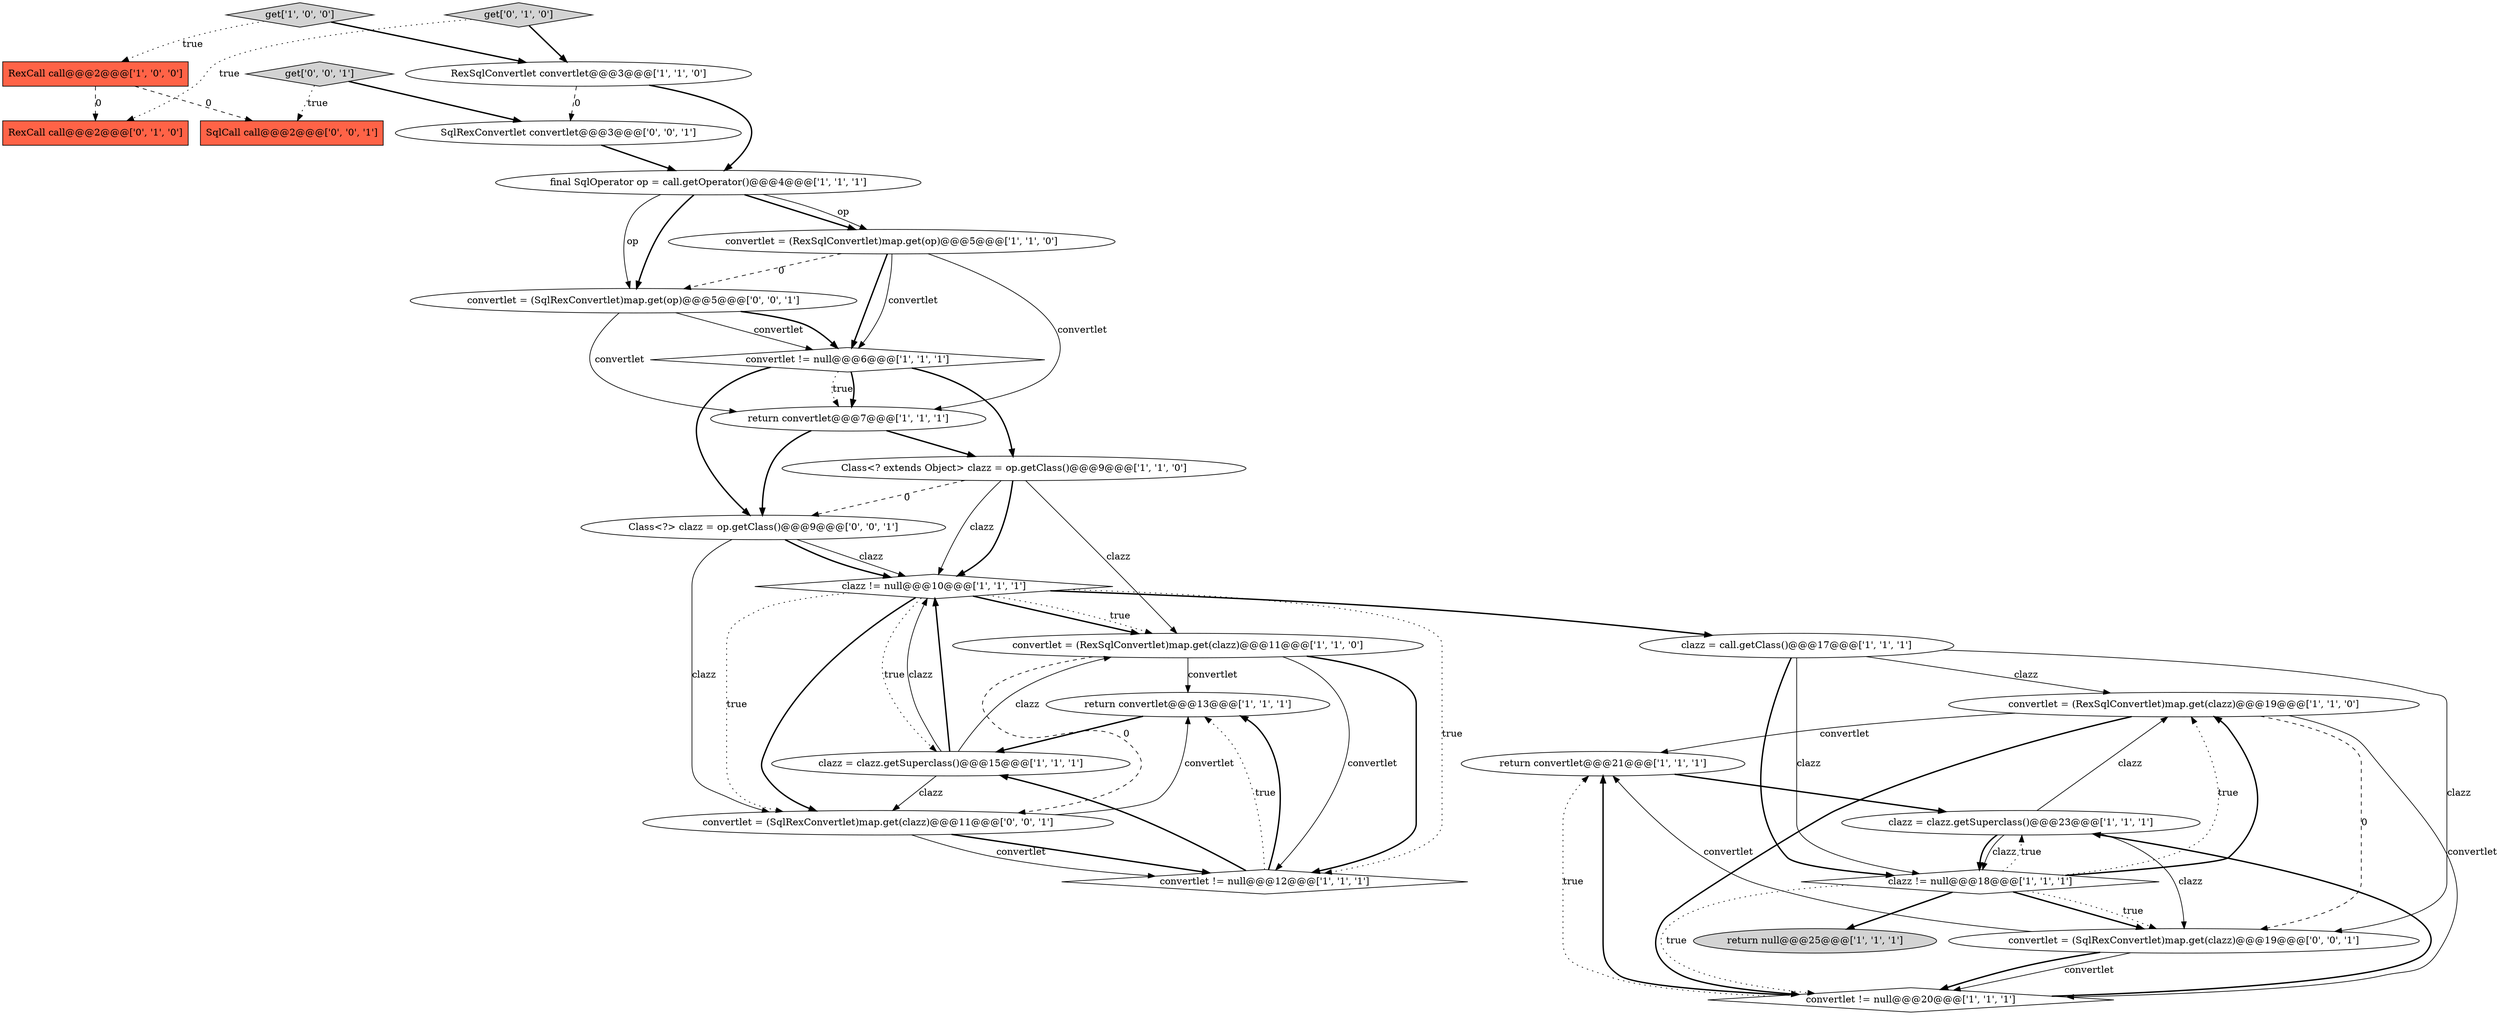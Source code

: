 digraph {
6 [style = filled, label = "convertlet = (RexSqlConvertlet)map.get(clazz)@@@19@@@['1', '1', '0']", fillcolor = white, shape = ellipse image = "AAA0AAABBB1BBB"];
8 [style = filled, label = "Class<? extends Object> clazz = op.getClass()@@@9@@@['1', '1', '0']", fillcolor = white, shape = ellipse image = "AAA0AAABBB1BBB"];
19 [style = filled, label = "convertlet = (RexSqlConvertlet)map.get(clazz)@@@11@@@['1', '1', '0']", fillcolor = white, shape = ellipse image = "AAA0AAABBB1BBB"];
0 [style = filled, label = "convertlet = (RexSqlConvertlet)map.get(op)@@@5@@@['1', '1', '0']", fillcolor = white, shape = ellipse image = "AAA0AAABBB1BBB"];
14 [style = filled, label = "return convertlet@@@7@@@['1', '1', '1']", fillcolor = white, shape = ellipse image = "AAA0AAABBB1BBB"];
22 [style = filled, label = "Class<?> clazz = op.getClass()@@@9@@@['0', '0', '1']", fillcolor = white, shape = ellipse image = "AAA0AAABBB3BBB"];
4 [style = filled, label = "return convertlet@@@21@@@['1', '1', '1']", fillcolor = white, shape = ellipse image = "AAA0AAABBB1BBB"];
5 [style = filled, label = "RexCall call@@@2@@@['1', '0', '0']", fillcolor = tomato, shape = box image = "AAA1AAABBB1BBB"];
2 [style = filled, label = "return null@@@25@@@['1', '1', '1']", fillcolor = lightgray, shape = ellipse image = "AAA0AAABBB1BBB"];
12 [style = filled, label = "convertlet != null@@@6@@@['1', '1', '1']", fillcolor = white, shape = diamond image = "AAA0AAABBB1BBB"];
23 [style = filled, label = "convertlet = (SqlRexConvertlet)map.get(clazz)@@@19@@@['0', '0', '1']", fillcolor = white, shape = ellipse image = "AAA0AAABBB3BBB"];
24 [style = filled, label = "get['0', '0', '1']", fillcolor = lightgray, shape = diamond image = "AAA0AAABBB3BBB"];
21 [style = filled, label = "get['0', '1', '0']", fillcolor = lightgray, shape = diamond image = "AAA0AAABBB2BBB"];
13 [style = filled, label = "get['1', '0', '0']", fillcolor = lightgray, shape = diamond image = "AAA0AAABBB1BBB"];
1 [style = filled, label = "clazz != null@@@18@@@['1', '1', '1']", fillcolor = white, shape = diamond image = "AAA0AAABBB1BBB"];
20 [style = filled, label = "RexCall call@@@2@@@['0', '1', '0']", fillcolor = tomato, shape = box image = "AAA1AAABBB2BBB"];
9 [style = filled, label = "RexSqlConvertlet convertlet@@@3@@@['1', '1', '0']", fillcolor = white, shape = ellipse image = "AAA0AAABBB1BBB"];
11 [style = filled, label = "return convertlet@@@13@@@['1', '1', '1']", fillcolor = white, shape = ellipse image = "AAA0AAABBB1BBB"];
15 [style = filled, label = "clazz = clazz.getSuperclass()@@@15@@@['1', '1', '1']", fillcolor = white, shape = ellipse image = "AAA0AAABBB1BBB"];
10 [style = filled, label = "convertlet != null@@@20@@@['1', '1', '1']", fillcolor = white, shape = diamond image = "AAA0AAABBB1BBB"];
27 [style = filled, label = "convertlet = (SqlRexConvertlet)map.get(clazz)@@@11@@@['0', '0', '1']", fillcolor = white, shape = ellipse image = "AAA0AAABBB3BBB"];
26 [style = filled, label = "SqlCall call@@@2@@@['0', '0', '1']", fillcolor = tomato, shape = box image = "AAA0AAABBB3BBB"];
28 [style = filled, label = "convertlet = (SqlRexConvertlet)map.get(op)@@@5@@@['0', '0', '1']", fillcolor = white, shape = ellipse image = "AAA0AAABBB3BBB"];
17 [style = filled, label = "clazz != null@@@10@@@['1', '1', '1']", fillcolor = white, shape = diamond image = "AAA0AAABBB1BBB"];
18 [style = filled, label = "clazz = clazz.getSuperclass()@@@23@@@['1', '1', '1']", fillcolor = white, shape = ellipse image = "AAA0AAABBB1BBB"];
7 [style = filled, label = "final SqlOperator op = call.getOperator()@@@4@@@['1', '1', '1']", fillcolor = white, shape = ellipse image = "AAA0AAABBB1BBB"];
16 [style = filled, label = "convertlet != null@@@12@@@['1', '1', '1']", fillcolor = white, shape = diamond image = "AAA0AAABBB1BBB"];
25 [style = filled, label = "SqlRexConvertlet convertlet@@@3@@@['0', '0', '1']", fillcolor = white, shape = ellipse image = "AAA0AAABBB3BBB"];
3 [style = filled, label = "clazz = call.getClass()@@@17@@@['1', '1', '1']", fillcolor = white, shape = ellipse image = "AAA0AAABBB1BBB"];
28->14 [style = solid, label="convertlet"];
16->15 [style = bold, label=""];
10->18 [style = bold, label=""];
28->12 [style = solid, label="convertlet"];
19->27 [style = dashed, label="0"];
18->1 [style = solid, label="clazz"];
16->11 [style = bold, label=""];
23->4 [style = solid, label="convertlet"];
18->23 [style = solid, label="clazz"];
22->27 [style = solid, label="clazz"];
3->1 [style = bold, label=""];
15->27 [style = solid, label="clazz"];
1->10 [style = dotted, label="true"];
21->20 [style = dotted, label="true"];
5->26 [style = dashed, label="0"];
17->27 [style = dotted, label="true"];
0->12 [style = bold, label=""];
14->22 [style = bold, label=""];
15->19 [style = solid, label="clazz"];
15->17 [style = solid, label="clazz"];
7->0 [style = bold, label=""];
4->18 [style = bold, label=""];
13->5 [style = dotted, label="true"];
22->17 [style = solid, label="clazz"];
19->16 [style = solid, label="convertlet"];
28->12 [style = bold, label=""];
27->16 [style = bold, label=""];
9->7 [style = bold, label=""];
27->16 [style = solid, label="convertlet"];
25->7 [style = bold, label=""];
27->11 [style = solid, label="convertlet"];
0->28 [style = dashed, label="0"];
17->19 [style = bold, label=""];
3->6 [style = solid, label="clazz"];
11->15 [style = bold, label=""];
1->23 [style = bold, label=""];
0->14 [style = solid, label="convertlet"];
19->16 [style = bold, label=""];
5->20 [style = dashed, label="0"];
1->18 [style = dotted, label="true"];
23->10 [style = solid, label="convertlet"];
17->16 [style = dotted, label="true"];
8->17 [style = bold, label=""];
7->28 [style = solid, label="op"];
8->22 [style = dashed, label="0"];
12->14 [style = dotted, label="true"];
15->17 [style = bold, label=""];
8->17 [style = solid, label="clazz"];
21->9 [style = bold, label=""];
1->6 [style = bold, label=""];
3->1 [style = solid, label="clazz"];
6->4 [style = solid, label="convertlet"];
17->15 [style = dotted, label="true"];
7->28 [style = bold, label=""];
18->1 [style = bold, label=""];
6->10 [style = solid, label="convertlet"];
24->26 [style = dotted, label="true"];
12->8 [style = bold, label=""];
24->25 [style = bold, label=""];
6->10 [style = bold, label=""];
0->12 [style = solid, label="convertlet"];
9->25 [style = dashed, label="0"];
12->14 [style = bold, label=""];
17->19 [style = dotted, label="true"];
10->4 [style = bold, label=""];
17->3 [style = bold, label=""];
22->17 [style = bold, label=""];
23->10 [style = bold, label=""];
1->6 [style = dotted, label="true"];
1->23 [style = dotted, label="true"];
14->8 [style = bold, label=""];
1->2 [style = bold, label=""];
13->9 [style = bold, label=""];
19->11 [style = solid, label="convertlet"];
18->6 [style = solid, label="clazz"];
17->27 [style = bold, label=""];
8->19 [style = solid, label="clazz"];
10->4 [style = dotted, label="true"];
16->11 [style = dotted, label="true"];
3->23 [style = solid, label="clazz"];
12->22 [style = bold, label=""];
6->23 [style = dashed, label="0"];
7->0 [style = solid, label="op"];
}
